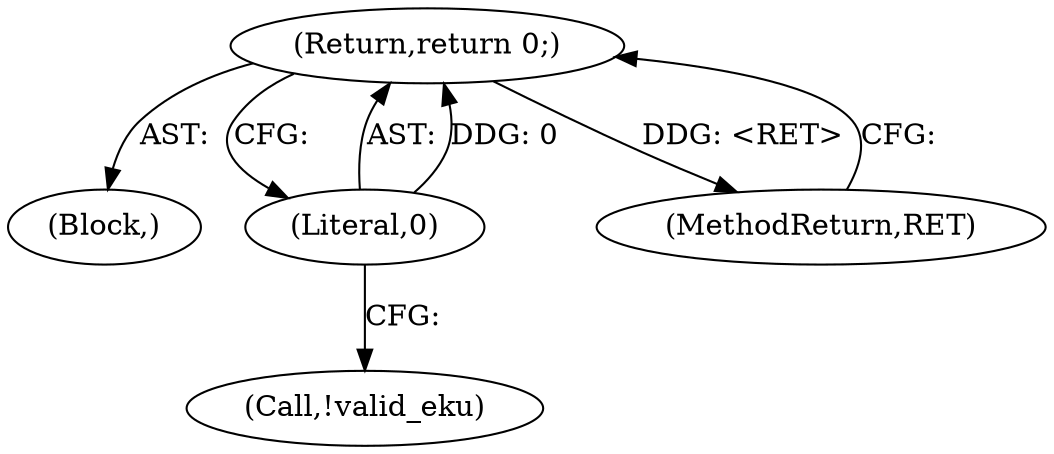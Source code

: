 digraph "1_krb5_50fe4074f188c2d4da0c421e96553acea8378db2_0@del" {
"1000145" [label="(Return,return 0;)"];
"1000146" [label="(Literal,0)"];
"1000138" [label="(Call,!valid_eku)"];
"1000145" [label="(Return,return 0;)"];
"1000110" [label="(Block,)"];
"1000146" [label="(Literal,0)"];
"1000147" [label="(MethodReturn,RET)"];
"1000145" -> "1000110"  [label="AST: "];
"1000145" -> "1000146"  [label="CFG: "];
"1000146" -> "1000145"  [label="AST: "];
"1000147" -> "1000145"  [label="CFG: "];
"1000145" -> "1000147"  [label="DDG: <RET>"];
"1000146" -> "1000145"  [label="DDG: 0"];
"1000146" -> "1000138"  [label="CFG: "];
}
